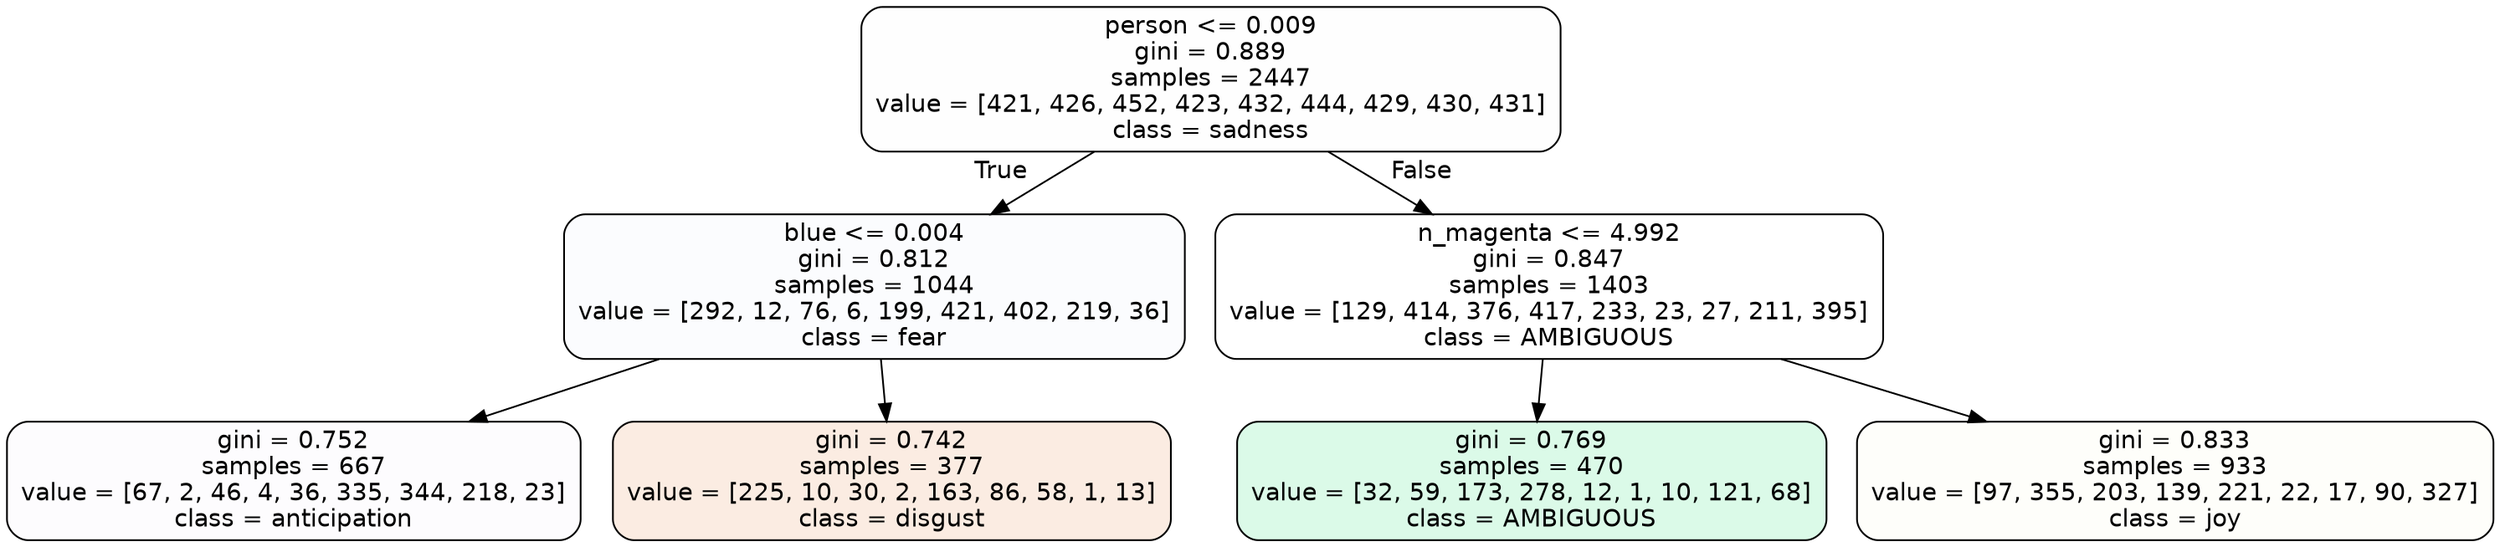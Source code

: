 digraph Tree {
node [shape=box, style="filled, rounded", color="black", fontname=helvetica] ;
edge [fontname=helvetica] ;
0 [label="person <= 0.009\ngini = 0.889\nsamples = 2447\nvalue = [421, 426, 452, 423, 432, 444, 429, 430, 431]\nclass = sadness", fillcolor="#64e53901"] ;
1 [label="blue <= 0.004\ngini = 0.812\nsamples = 1044\nvalue = [292, 12, 76, 6, 199, 421, 402, 219, 36]\nclass = fear", fillcolor="#3964e504"] ;
0 -> 1 [labeldistance=2.5, labelangle=45, headlabel="True"] ;
2 [label="gini = 0.752\nsamples = 667\nvalue = [67, 2, 46, 4, 36, 335, 344, 218, 23]\nclass = anticipation", fillcolor="#8139e503"] ;
1 -> 2 ;
3 [label="gini = 0.742\nsamples = 377\nvalue = [225, 10, 30, 2, 163, 86, 58, 1, 13]\nclass = disgust", fillcolor="#e5813925"] ;
1 -> 3 ;
4 [label="n_magenta <= 4.992\ngini = 0.847\nsamples = 1403\nvalue = [129, 414, 376, 417, 233, 23, 27, 211, 395]\nclass = AMBIGUOUS", fillcolor="#39e58100"] ;
0 -> 4 [labeldistance=2.5, labelangle=-45, headlabel="False"] ;
5 [label="gini = 0.769\nsamples = 470\nvalue = [32, 59, 173, 278, 12, 1, 10, 121, 68]\nclass = AMBIGUOUS", fillcolor="#39e5812e"] ;
4 -> 5 ;
6 [label="gini = 0.833\nsamples = 933\nvalue = [97, 355, 203, 139, 221, 22, 17, 90, 327]\nclass = joy", fillcolor="#d7e53906"] ;
4 -> 6 ;
}